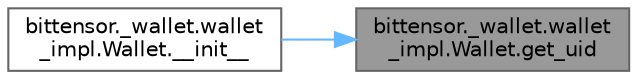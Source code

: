 digraph "bittensor._wallet.wallet_impl.Wallet.get_uid"
{
 // LATEX_PDF_SIZE
  bgcolor="transparent";
  edge [fontname=Helvetica,fontsize=10,labelfontname=Helvetica,labelfontsize=10];
  node [fontname=Helvetica,fontsize=10,shape=box,height=0.2,width=0.4];
  rankdir="RL";
  Node1 [label="bittensor._wallet.wallet\l_impl.Wallet.get_uid",height=0.2,width=0.4,color="gray40", fillcolor="grey60", style="filled", fontcolor="black",tooltip=" "];
  Node1 -> Node2 [dir="back",color="steelblue1",style="solid"];
  Node2 [label="bittensor._wallet.wallet\l_impl.Wallet.__init__",height=0.2,width=0.4,color="grey40", fillcolor="white", style="filled",URL="$classbittensor_1_1__wallet_1_1wallet__impl_1_1_wallet.html#aa7add4c474e3294236fd088017f02de5",tooltip=" "];
}

